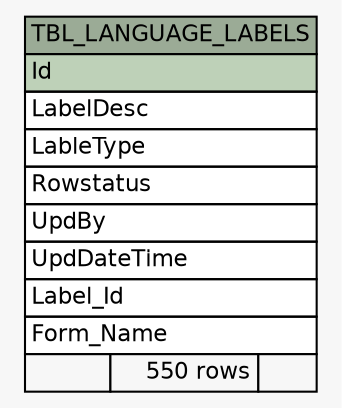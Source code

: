 // dot 2.38.0 on Windows 10 10.0
// SchemaSpy rev 590
digraph "TBL_LANGUAGE_LABELS" {
  graph [
    rankdir="RL"
    bgcolor="#f7f7f7"
    nodesep="0.18"
    ranksep="0.46"
    fontname="Helvetica"
    fontsize="11"
  ];
  node [
    fontname="Helvetica"
    fontsize="11"
    shape="plaintext"
  ];
  edge [
    arrowsize="0.8"
  ];
  "TBL_LANGUAGE_LABELS" [
    label=<
    <TABLE BORDER="0" CELLBORDER="1" CELLSPACING="0" BGCOLOR="#ffffff">
      <TR><TD COLSPAN="3" BGCOLOR="#9bab96" ALIGN="CENTER">TBL_LANGUAGE_LABELS</TD></TR>
      <TR><TD PORT="Id" COLSPAN="3" BGCOLOR="#bed1b8" ALIGN="LEFT">Id</TD></TR>
      <TR><TD PORT="LabelDesc" COLSPAN="3" ALIGN="LEFT">LabelDesc</TD></TR>
      <TR><TD PORT="LableType" COLSPAN="3" ALIGN="LEFT">LableType</TD></TR>
      <TR><TD PORT="Rowstatus" COLSPAN="3" ALIGN="LEFT">Rowstatus</TD></TR>
      <TR><TD PORT="UpdBy" COLSPAN="3" ALIGN="LEFT">UpdBy</TD></TR>
      <TR><TD PORT="UpdDateTime" COLSPAN="3" ALIGN="LEFT">UpdDateTime</TD></TR>
      <TR><TD PORT="Label_Id" COLSPAN="3" ALIGN="LEFT">Label_Id</TD></TR>
      <TR><TD PORT="Form_Name" COLSPAN="3" ALIGN="LEFT">Form_Name</TD></TR>
      <TR><TD ALIGN="LEFT" BGCOLOR="#f7f7f7">  </TD><TD ALIGN="RIGHT" BGCOLOR="#f7f7f7">550 rows</TD><TD ALIGN="RIGHT" BGCOLOR="#f7f7f7">  </TD></TR>
    </TABLE>>
    URL="tables/TBL_LANGUAGE_LABELS.html"
    tooltip="TBL_LANGUAGE_LABELS"
  ];
}
